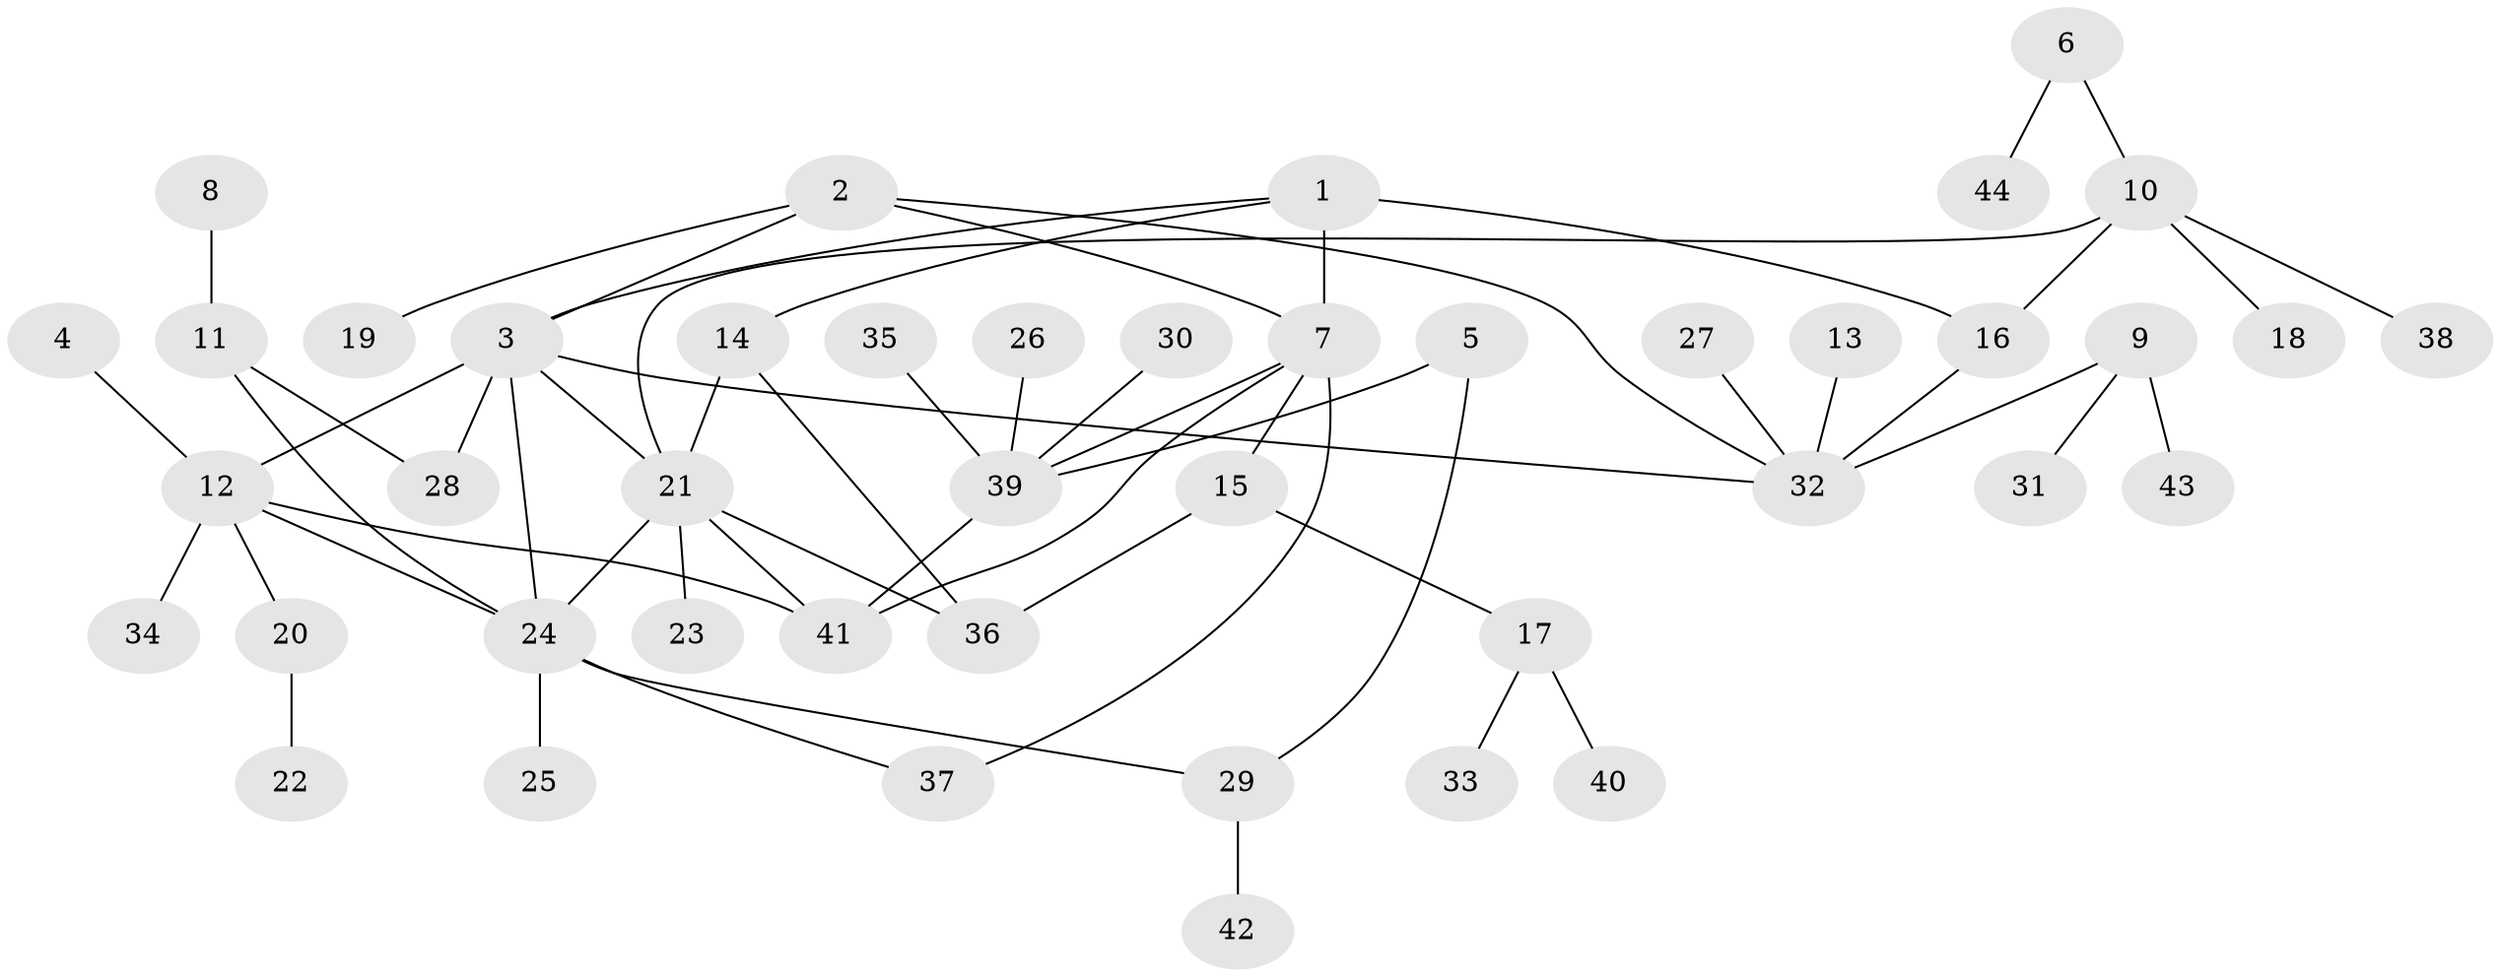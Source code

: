 // original degree distribution, {4: 0.09722222222222222, 6: 0.041666666666666664, 3: 0.06944444444444445, 5: 0.027777777777777776, 8: 0.013888888888888888, 7: 0.05555555555555555, 9: 0.013888888888888888, 1: 0.5277777777777778, 2: 0.1527777777777778}
// Generated by graph-tools (version 1.1) at 2025/37/03/04/25 23:37:50]
// undirected, 44 vertices, 58 edges
graph export_dot {
  node [color=gray90,style=filled];
  1;
  2;
  3;
  4;
  5;
  6;
  7;
  8;
  9;
  10;
  11;
  12;
  13;
  14;
  15;
  16;
  17;
  18;
  19;
  20;
  21;
  22;
  23;
  24;
  25;
  26;
  27;
  28;
  29;
  30;
  31;
  32;
  33;
  34;
  35;
  36;
  37;
  38;
  39;
  40;
  41;
  42;
  43;
  44;
  1 -- 3 [weight=1.0];
  1 -- 7 [weight=1.0];
  1 -- 14 [weight=1.0];
  1 -- 16 [weight=2.0];
  2 -- 3 [weight=1.0];
  2 -- 7 [weight=1.0];
  2 -- 19 [weight=1.0];
  2 -- 32 [weight=1.0];
  3 -- 12 [weight=1.0];
  3 -- 21 [weight=2.0];
  3 -- 24 [weight=1.0];
  3 -- 28 [weight=1.0];
  3 -- 32 [weight=1.0];
  4 -- 12 [weight=1.0];
  5 -- 29 [weight=1.0];
  5 -- 39 [weight=1.0];
  6 -- 10 [weight=1.0];
  6 -- 44 [weight=1.0];
  7 -- 15 [weight=1.0];
  7 -- 37 [weight=1.0];
  7 -- 39 [weight=1.0];
  7 -- 41 [weight=1.0];
  8 -- 11 [weight=1.0];
  9 -- 31 [weight=1.0];
  9 -- 32 [weight=1.0];
  9 -- 43 [weight=1.0];
  10 -- 16 [weight=1.0];
  10 -- 18 [weight=1.0];
  10 -- 21 [weight=1.0];
  10 -- 38 [weight=1.0];
  11 -- 24 [weight=1.0];
  11 -- 28 [weight=1.0];
  12 -- 20 [weight=1.0];
  12 -- 24 [weight=1.0];
  12 -- 34 [weight=1.0];
  12 -- 41 [weight=1.0];
  13 -- 32 [weight=1.0];
  14 -- 21 [weight=1.0];
  14 -- 36 [weight=1.0];
  15 -- 17 [weight=1.0];
  15 -- 36 [weight=1.0];
  16 -- 32 [weight=1.0];
  17 -- 33 [weight=1.0];
  17 -- 40 [weight=1.0];
  20 -- 22 [weight=1.0];
  21 -- 23 [weight=1.0];
  21 -- 24 [weight=1.0];
  21 -- 36 [weight=1.0];
  21 -- 41 [weight=1.0];
  24 -- 25 [weight=1.0];
  24 -- 29 [weight=1.0];
  24 -- 37 [weight=1.0];
  26 -- 39 [weight=1.0];
  27 -- 32 [weight=1.0];
  29 -- 42 [weight=1.0];
  30 -- 39 [weight=1.0];
  35 -- 39 [weight=1.0];
  39 -- 41 [weight=1.0];
}
